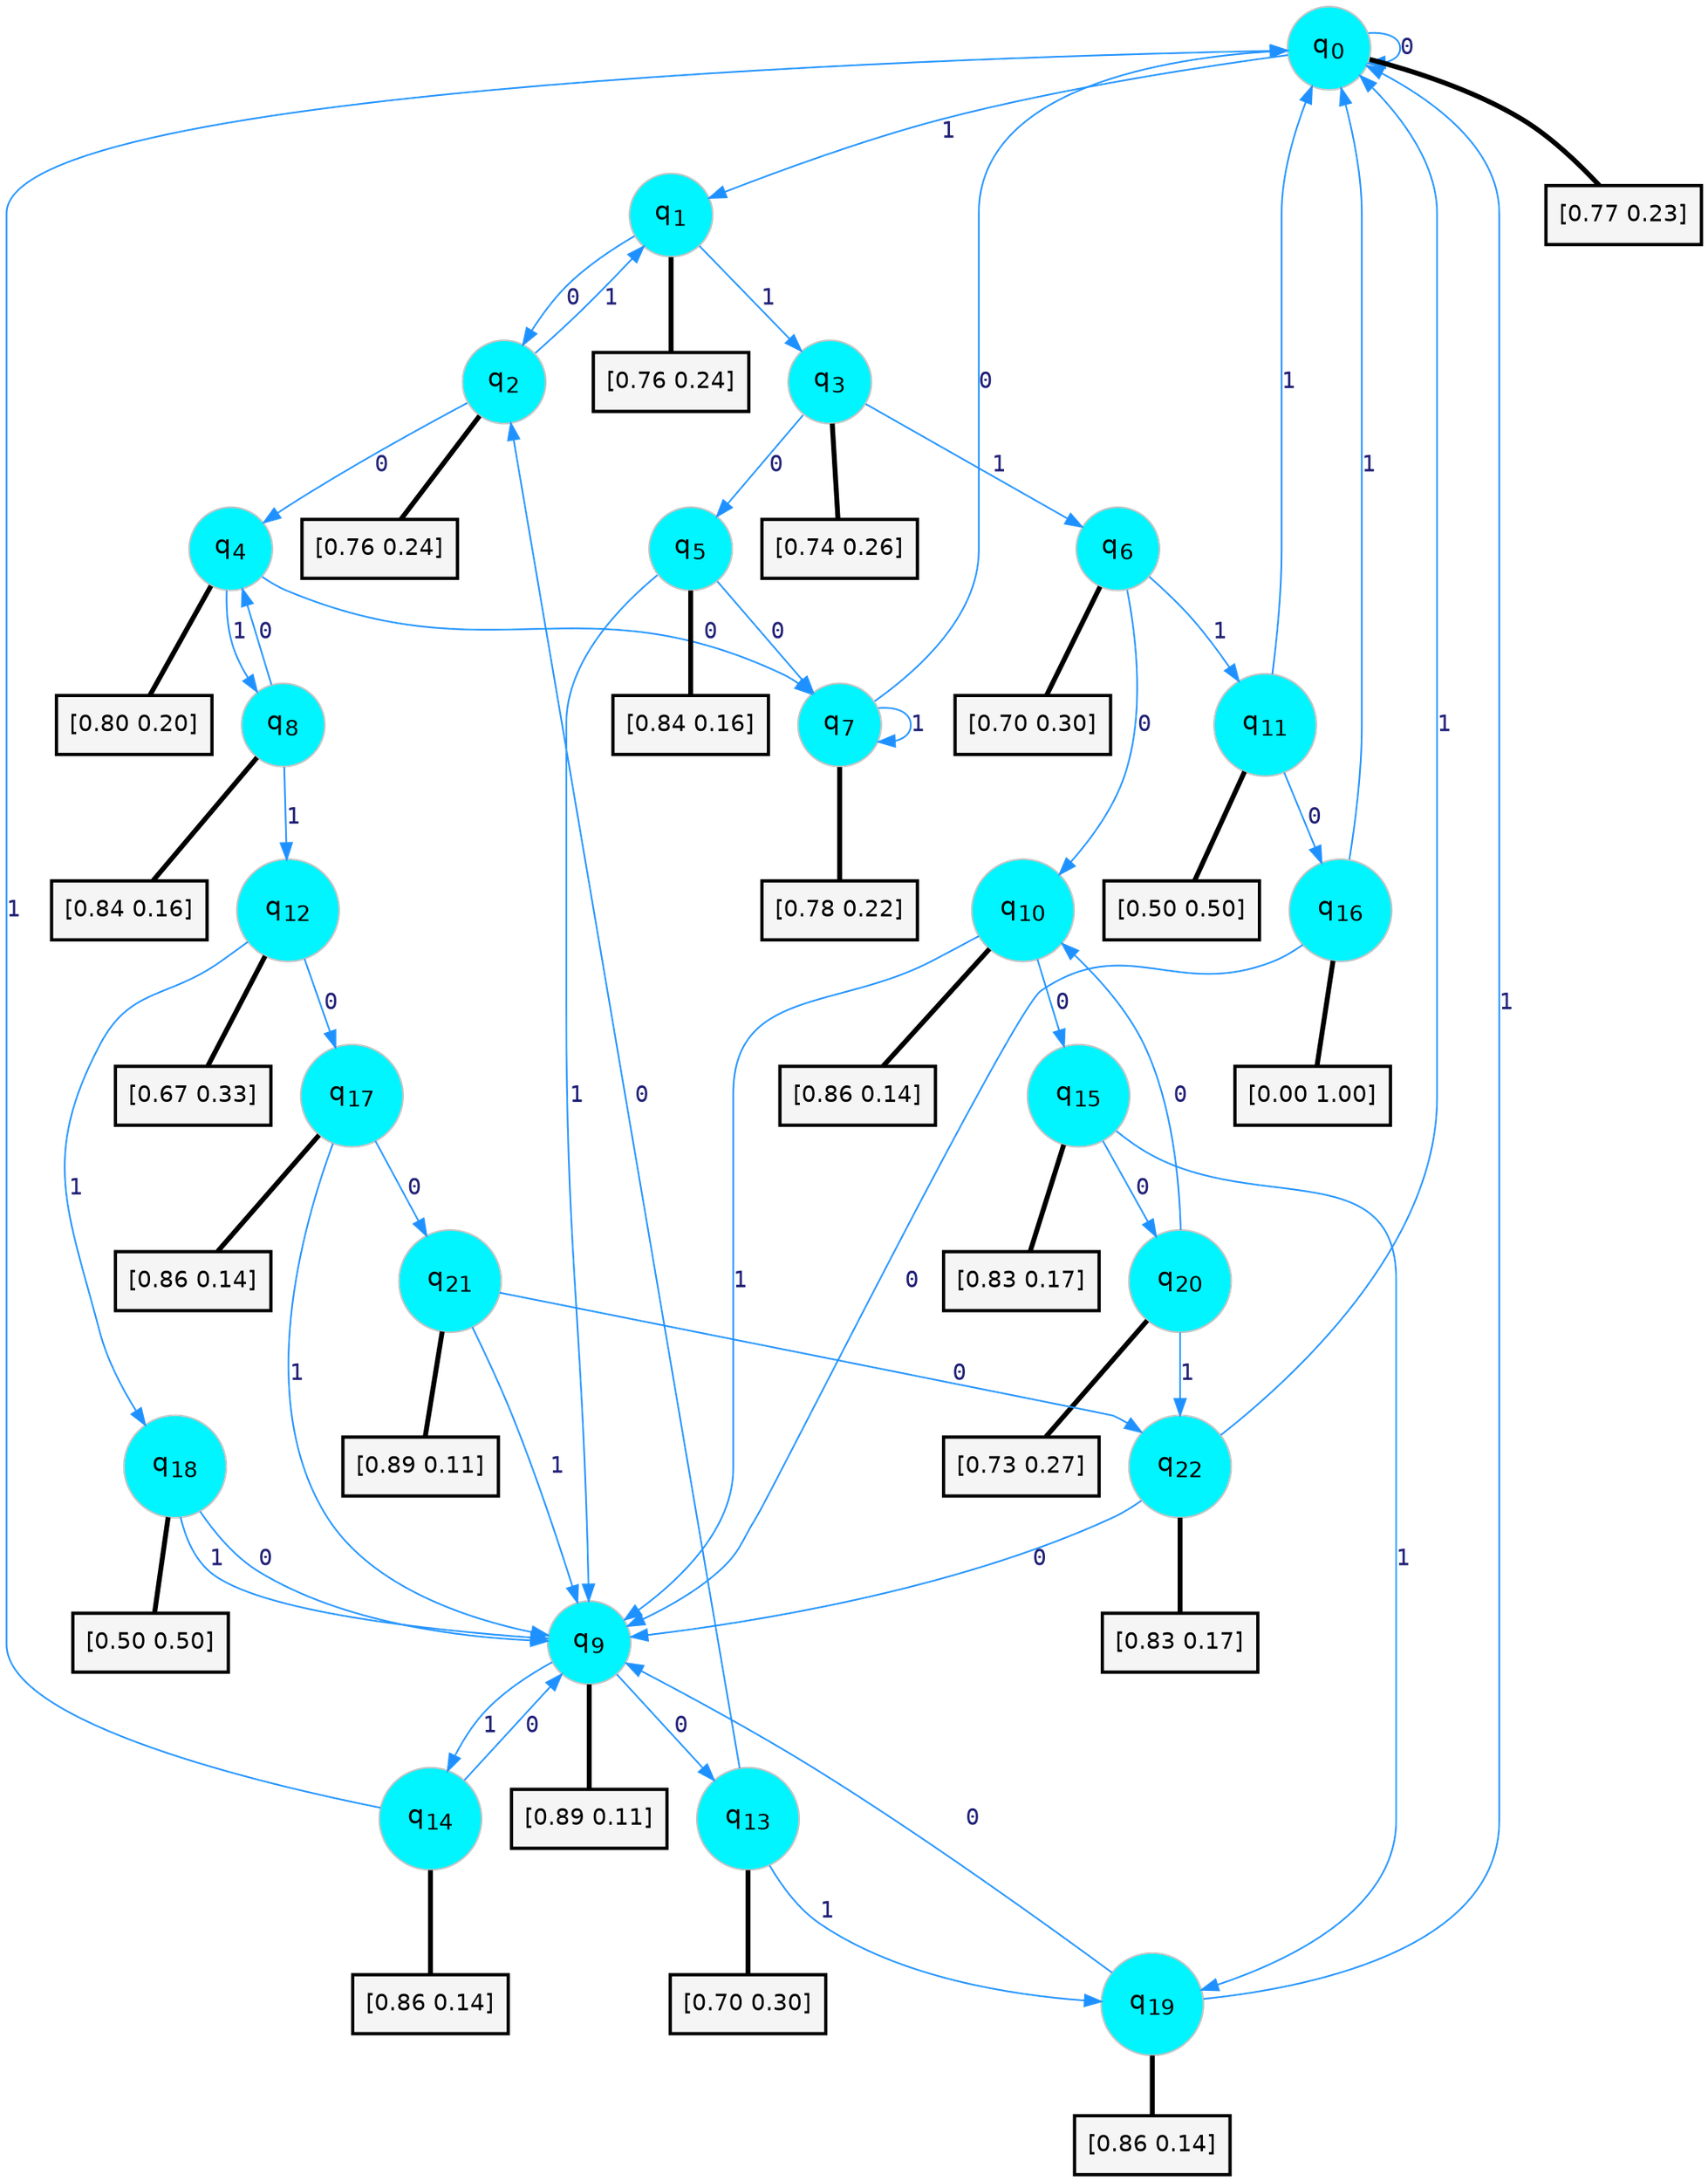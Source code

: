 digraph G {
graph [
bgcolor=transparent, dpi=300, rankdir=TD, size="40,25"];
node [
color=gray, fillcolor=turquoise1, fontcolor=black, fontname=Helvetica, fontsize=16, fontweight=bold, shape=circle, style=filled];
edge [
arrowsize=1, color=dodgerblue1, fontcolor=midnightblue, fontname=courier, fontweight=bold, penwidth=1, style=solid, weight=20];
0[label=<q<SUB>0</SUB>>];
1[label=<q<SUB>1</SUB>>];
2[label=<q<SUB>2</SUB>>];
3[label=<q<SUB>3</SUB>>];
4[label=<q<SUB>4</SUB>>];
5[label=<q<SUB>5</SUB>>];
6[label=<q<SUB>6</SUB>>];
7[label=<q<SUB>7</SUB>>];
8[label=<q<SUB>8</SUB>>];
9[label=<q<SUB>9</SUB>>];
10[label=<q<SUB>10</SUB>>];
11[label=<q<SUB>11</SUB>>];
12[label=<q<SUB>12</SUB>>];
13[label=<q<SUB>13</SUB>>];
14[label=<q<SUB>14</SUB>>];
15[label=<q<SUB>15</SUB>>];
16[label=<q<SUB>16</SUB>>];
17[label=<q<SUB>17</SUB>>];
18[label=<q<SUB>18</SUB>>];
19[label=<q<SUB>19</SUB>>];
20[label=<q<SUB>20</SUB>>];
21[label=<q<SUB>21</SUB>>];
22[label=<q<SUB>22</SUB>>];
23[label="[0.77 0.23]", shape=box,fontcolor=black, fontname=Helvetica, fontsize=14, penwidth=2, fillcolor=whitesmoke,color=black];
24[label="[0.76 0.24]", shape=box,fontcolor=black, fontname=Helvetica, fontsize=14, penwidth=2, fillcolor=whitesmoke,color=black];
25[label="[0.76 0.24]", shape=box,fontcolor=black, fontname=Helvetica, fontsize=14, penwidth=2, fillcolor=whitesmoke,color=black];
26[label="[0.74 0.26]", shape=box,fontcolor=black, fontname=Helvetica, fontsize=14, penwidth=2, fillcolor=whitesmoke,color=black];
27[label="[0.80 0.20]", shape=box,fontcolor=black, fontname=Helvetica, fontsize=14, penwidth=2, fillcolor=whitesmoke,color=black];
28[label="[0.84 0.16]", shape=box,fontcolor=black, fontname=Helvetica, fontsize=14, penwidth=2, fillcolor=whitesmoke,color=black];
29[label="[0.70 0.30]", shape=box,fontcolor=black, fontname=Helvetica, fontsize=14, penwidth=2, fillcolor=whitesmoke,color=black];
30[label="[0.78 0.22]", shape=box,fontcolor=black, fontname=Helvetica, fontsize=14, penwidth=2, fillcolor=whitesmoke,color=black];
31[label="[0.84 0.16]", shape=box,fontcolor=black, fontname=Helvetica, fontsize=14, penwidth=2, fillcolor=whitesmoke,color=black];
32[label="[0.89 0.11]", shape=box,fontcolor=black, fontname=Helvetica, fontsize=14, penwidth=2, fillcolor=whitesmoke,color=black];
33[label="[0.86 0.14]", shape=box,fontcolor=black, fontname=Helvetica, fontsize=14, penwidth=2, fillcolor=whitesmoke,color=black];
34[label="[0.50 0.50]", shape=box,fontcolor=black, fontname=Helvetica, fontsize=14, penwidth=2, fillcolor=whitesmoke,color=black];
35[label="[0.67 0.33]", shape=box,fontcolor=black, fontname=Helvetica, fontsize=14, penwidth=2, fillcolor=whitesmoke,color=black];
36[label="[0.70 0.30]", shape=box,fontcolor=black, fontname=Helvetica, fontsize=14, penwidth=2, fillcolor=whitesmoke,color=black];
37[label="[0.86 0.14]", shape=box,fontcolor=black, fontname=Helvetica, fontsize=14, penwidth=2, fillcolor=whitesmoke,color=black];
38[label="[0.83 0.17]", shape=box,fontcolor=black, fontname=Helvetica, fontsize=14, penwidth=2, fillcolor=whitesmoke,color=black];
39[label="[0.00 1.00]", shape=box,fontcolor=black, fontname=Helvetica, fontsize=14, penwidth=2, fillcolor=whitesmoke,color=black];
40[label="[0.86 0.14]", shape=box,fontcolor=black, fontname=Helvetica, fontsize=14, penwidth=2, fillcolor=whitesmoke,color=black];
41[label="[0.50 0.50]", shape=box,fontcolor=black, fontname=Helvetica, fontsize=14, penwidth=2, fillcolor=whitesmoke,color=black];
42[label="[0.86 0.14]", shape=box,fontcolor=black, fontname=Helvetica, fontsize=14, penwidth=2, fillcolor=whitesmoke,color=black];
43[label="[0.73 0.27]", shape=box,fontcolor=black, fontname=Helvetica, fontsize=14, penwidth=2, fillcolor=whitesmoke,color=black];
44[label="[0.89 0.11]", shape=box,fontcolor=black, fontname=Helvetica, fontsize=14, penwidth=2, fillcolor=whitesmoke,color=black];
45[label="[0.83 0.17]", shape=box,fontcolor=black, fontname=Helvetica, fontsize=14, penwidth=2, fillcolor=whitesmoke,color=black];
0->0 [label=0];
0->1 [label=1];
0->23 [arrowhead=none, penwidth=3,color=black];
1->2 [label=0];
1->3 [label=1];
1->24 [arrowhead=none, penwidth=3,color=black];
2->4 [label=0];
2->1 [label=1];
2->25 [arrowhead=none, penwidth=3,color=black];
3->5 [label=0];
3->6 [label=1];
3->26 [arrowhead=none, penwidth=3,color=black];
4->7 [label=0];
4->8 [label=1];
4->27 [arrowhead=none, penwidth=3,color=black];
5->7 [label=0];
5->9 [label=1];
5->28 [arrowhead=none, penwidth=3,color=black];
6->10 [label=0];
6->11 [label=1];
6->29 [arrowhead=none, penwidth=3,color=black];
7->0 [label=0];
7->7 [label=1];
7->30 [arrowhead=none, penwidth=3,color=black];
8->4 [label=0];
8->12 [label=1];
8->31 [arrowhead=none, penwidth=3,color=black];
9->13 [label=0];
9->14 [label=1];
9->32 [arrowhead=none, penwidth=3,color=black];
10->15 [label=0];
10->9 [label=1];
10->33 [arrowhead=none, penwidth=3,color=black];
11->16 [label=0];
11->0 [label=1];
11->34 [arrowhead=none, penwidth=3,color=black];
12->17 [label=0];
12->18 [label=1];
12->35 [arrowhead=none, penwidth=3,color=black];
13->2 [label=0];
13->19 [label=1];
13->36 [arrowhead=none, penwidth=3,color=black];
14->9 [label=0];
14->0 [label=1];
14->37 [arrowhead=none, penwidth=3,color=black];
15->20 [label=0];
15->19 [label=1];
15->38 [arrowhead=none, penwidth=3,color=black];
16->9 [label=0];
16->0 [label=1];
16->39 [arrowhead=none, penwidth=3,color=black];
17->21 [label=0];
17->9 [label=1];
17->40 [arrowhead=none, penwidth=3,color=black];
18->9 [label=0];
18->9 [label=1];
18->41 [arrowhead=none, penwidth=3,color=black];
19->9 [label=0];
19->0 [label=1];
19->42 [arrowhead=none, penwidth=3,color=black];
20->10 [label=0];
20->22 [label=1];
20->43 [arrowhead=none, penwidth=3,color=black];
21->22 [label=0];
21->9 [label=1];
21->44 [arrowhead=none, penwidth=3,color=black];
22->9 [label=0];
22->0 [label=1];
22->45 [arrowhead=none, penwidth=3,color=black];
}
